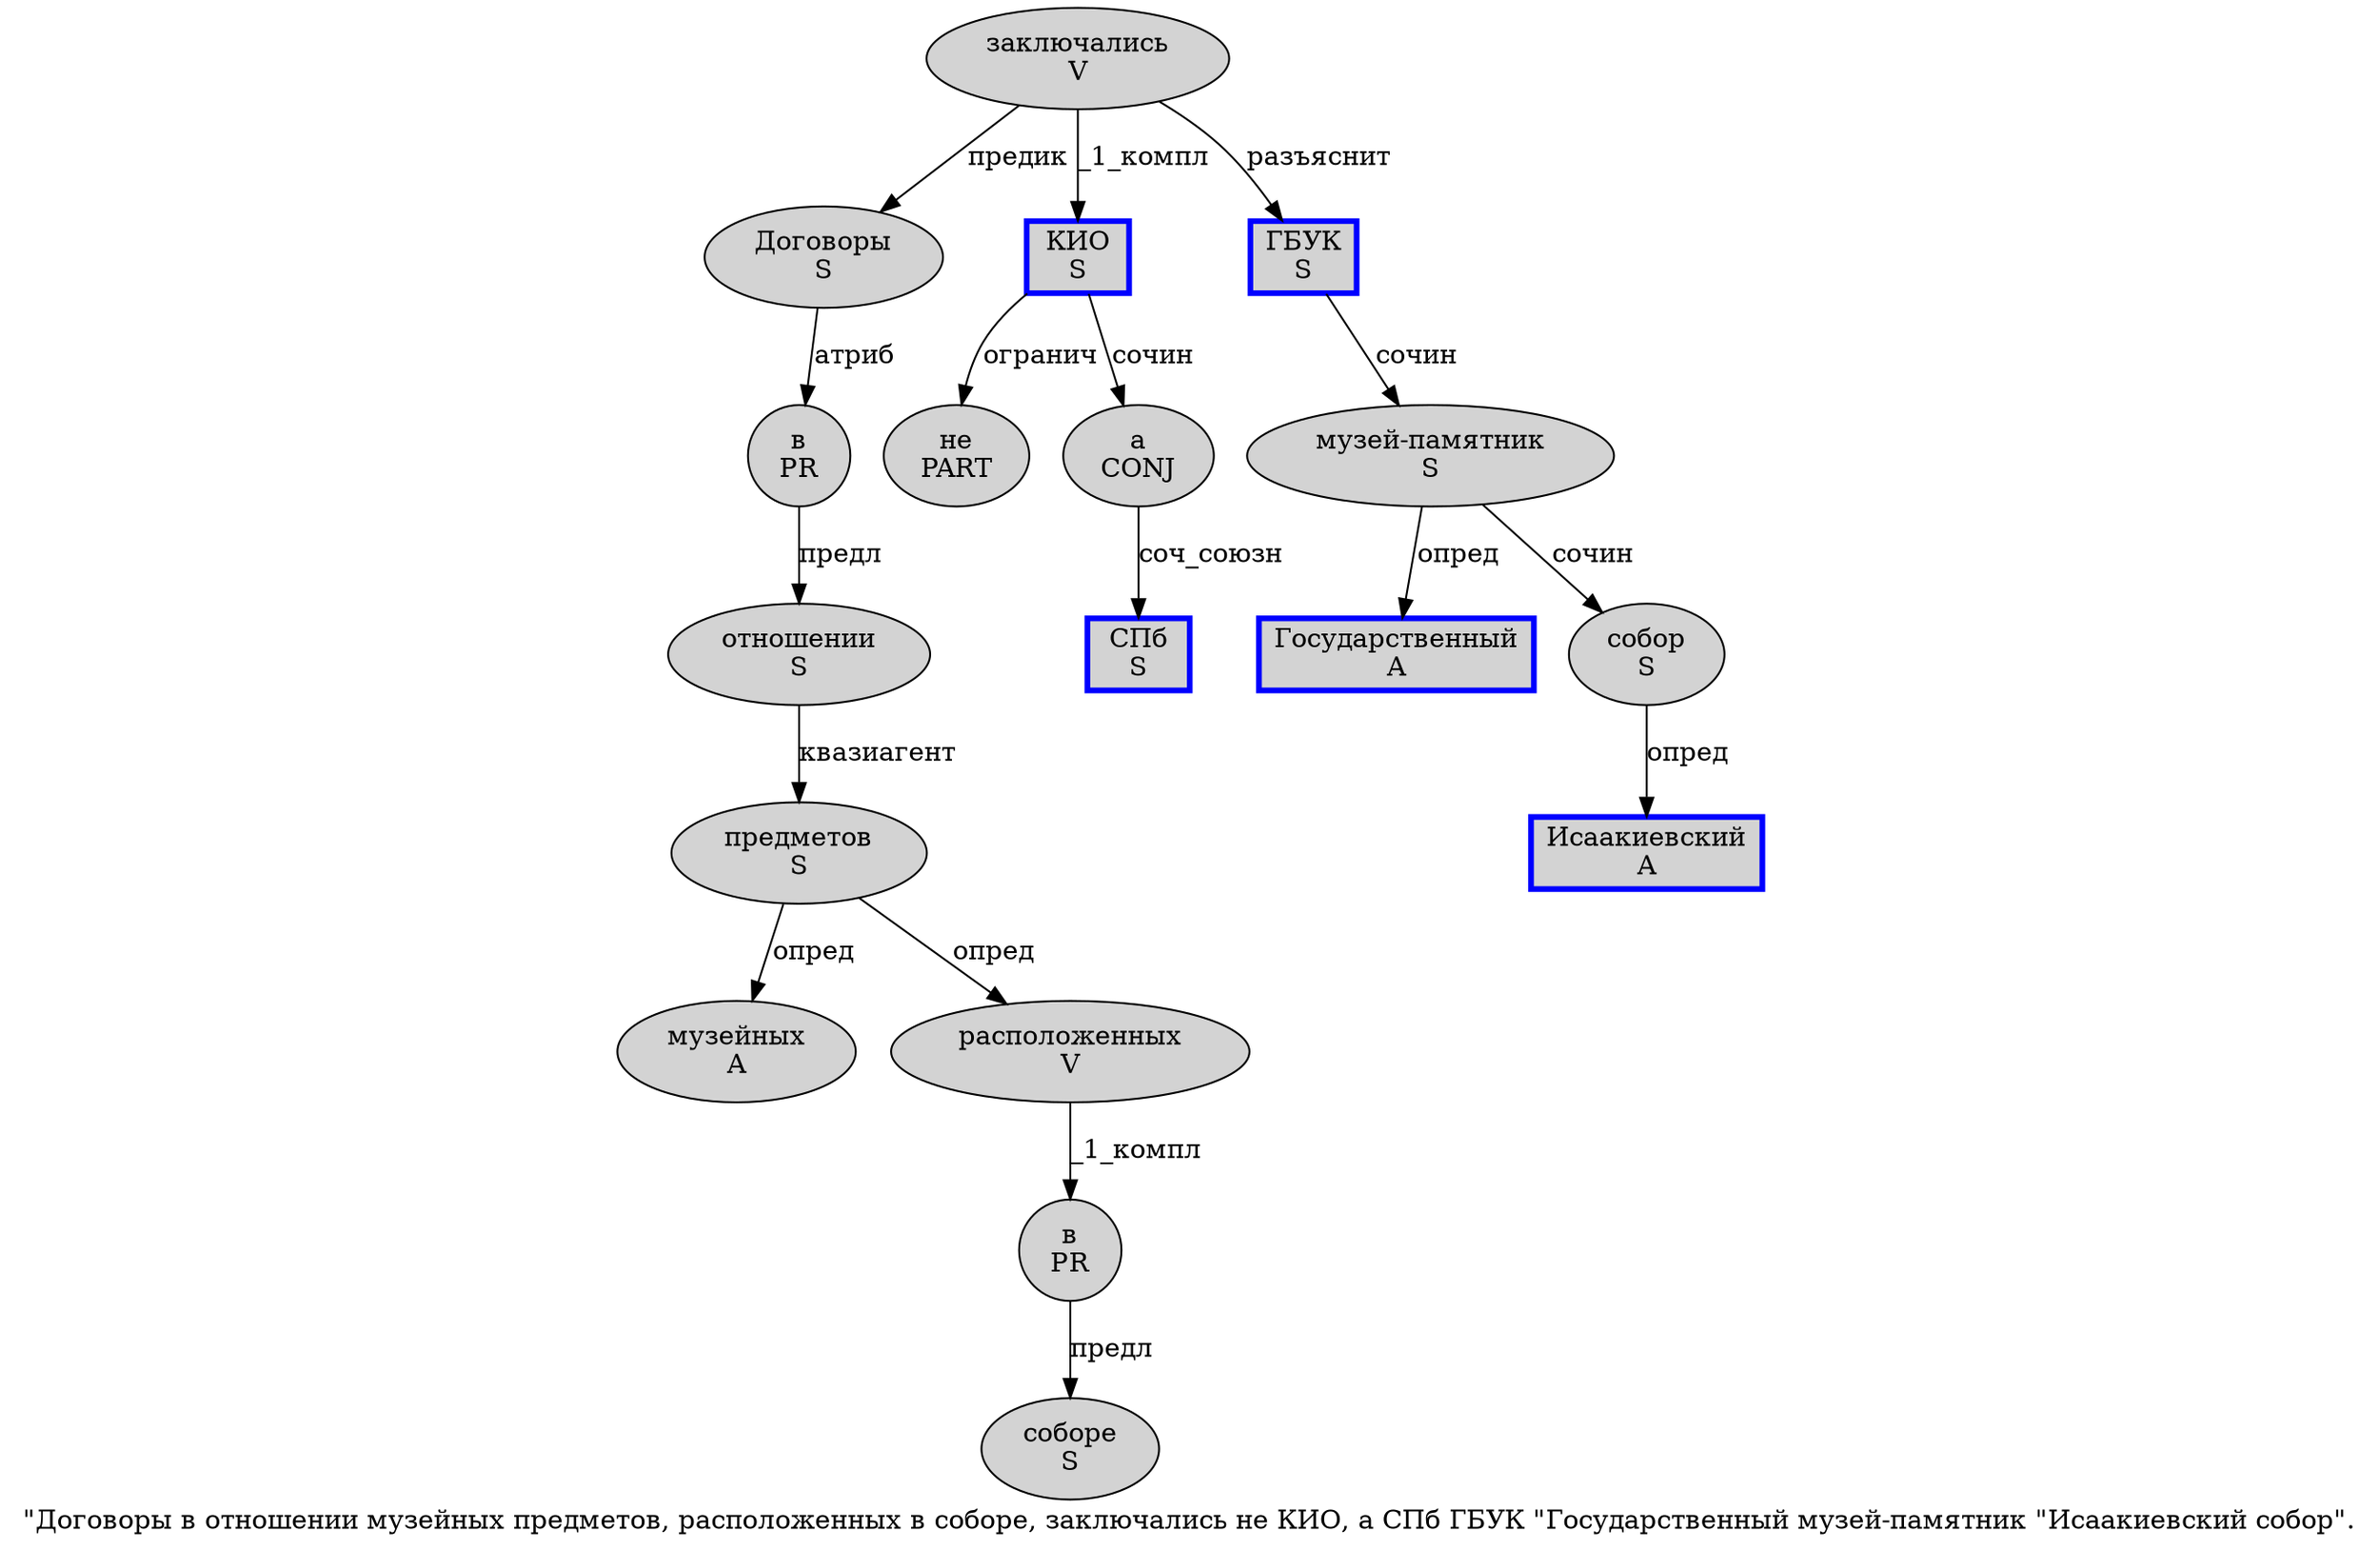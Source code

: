 digraph SENTENCE_684 {
	graph [label="\"Договоры в отношении музейных предметов, расположенных в соборе, заключались не КИО, а СПб ГБУК \"Государственный музей-памятник \"Исаакиевский собор\"."]
	node [style=filled]
		1 [label="Договоры
S" color="" fillcolor=lightgray penwidth=1 shape=ellipse]
		2 [label="в
PR" color="" fillcolor=lightgray penwidth=1 shape=ellipse]
		3 [label="отношении
S" color="" fillcolor=lightgray penwidth=1 shape=ellipse]
		4 [label="музейных
A" color="" fillcolor=lightgray penwidth=1 shape=ellipse]
		5 [label="предметов
S" color="" fillcolor=lightgray penwidth=1 shape=ellipse]
		7 [label="расположенных
V" color="" fillcolor=lightgray penwidth=1 shape=ellipse]
		8 [label="в
PR" color="" fillcolor=lightgray penwidth=1 shape=ellipse]
		9 [label="соборе
S" color="" fillcolor=lightgray penwidth=1 shape=ellipse]
		11 [label="заключались
V" color="" fillcolor=lightgray penwidth=1 shape=ellipse]
		12 [label="не
PART" color="" fillcolor=lightgray penwidth=1 shape=ellipse]
		13 [label="КИО
S" color=blue fillcolor=lightgray penwidth=3 shape=box]
		15 [label="а
CONJ" color="" fillcolor=lightgray penwidth=1 shape=ellipse]
		16 [label="СПб
S" color=blue fillcolor=lightgray penwidth=3 shape=box]
		17 [label="ГБУК
S" color=blue fillcolor=lightgray penwidth=3 shape=box]
		19 [label="Государственный
A" color=blue fillcolor=lightgray penwidth=3 shape=box]
		20 [label="музей-памятник
S" color="" fillcolor=lightgray penwidth=1 shape=ellipse]
		22 [label="Исаакиевский
A" color=blue fillcolor=lightgray penwidth=3 shape=box]
		23 [label="собор
S" color="" fillcolor=lightgray penwidth=1 shape=ellipse]
			1 -> 2 [label="атриб"]
			20 -> 19 [label="опред"]
			20 -> 23 [label="сочин"]
			7 -> 8 [label="_1_компл"]
			5 -> 4 [label="опред"]
			5 -> 7 [label="опред"]
			17 -> 20 [label="сочин"]
			2 -> 3 [label="предл"]
			13 -> 12 [label="огранич"]
			13 -> 15 [label="сочин"]
			15 -> 16 [label="соч_союзн"]
			11 -> 1 [label="предик"]
			11 -> 13 [label="_1_компл"]
			11 -> 17 [label="разъяснит"]
			23 -> 22 [label="опред"]
			3 -> 5 [label="квазиагент"]
			8 -> 9 [label="предл"]
}